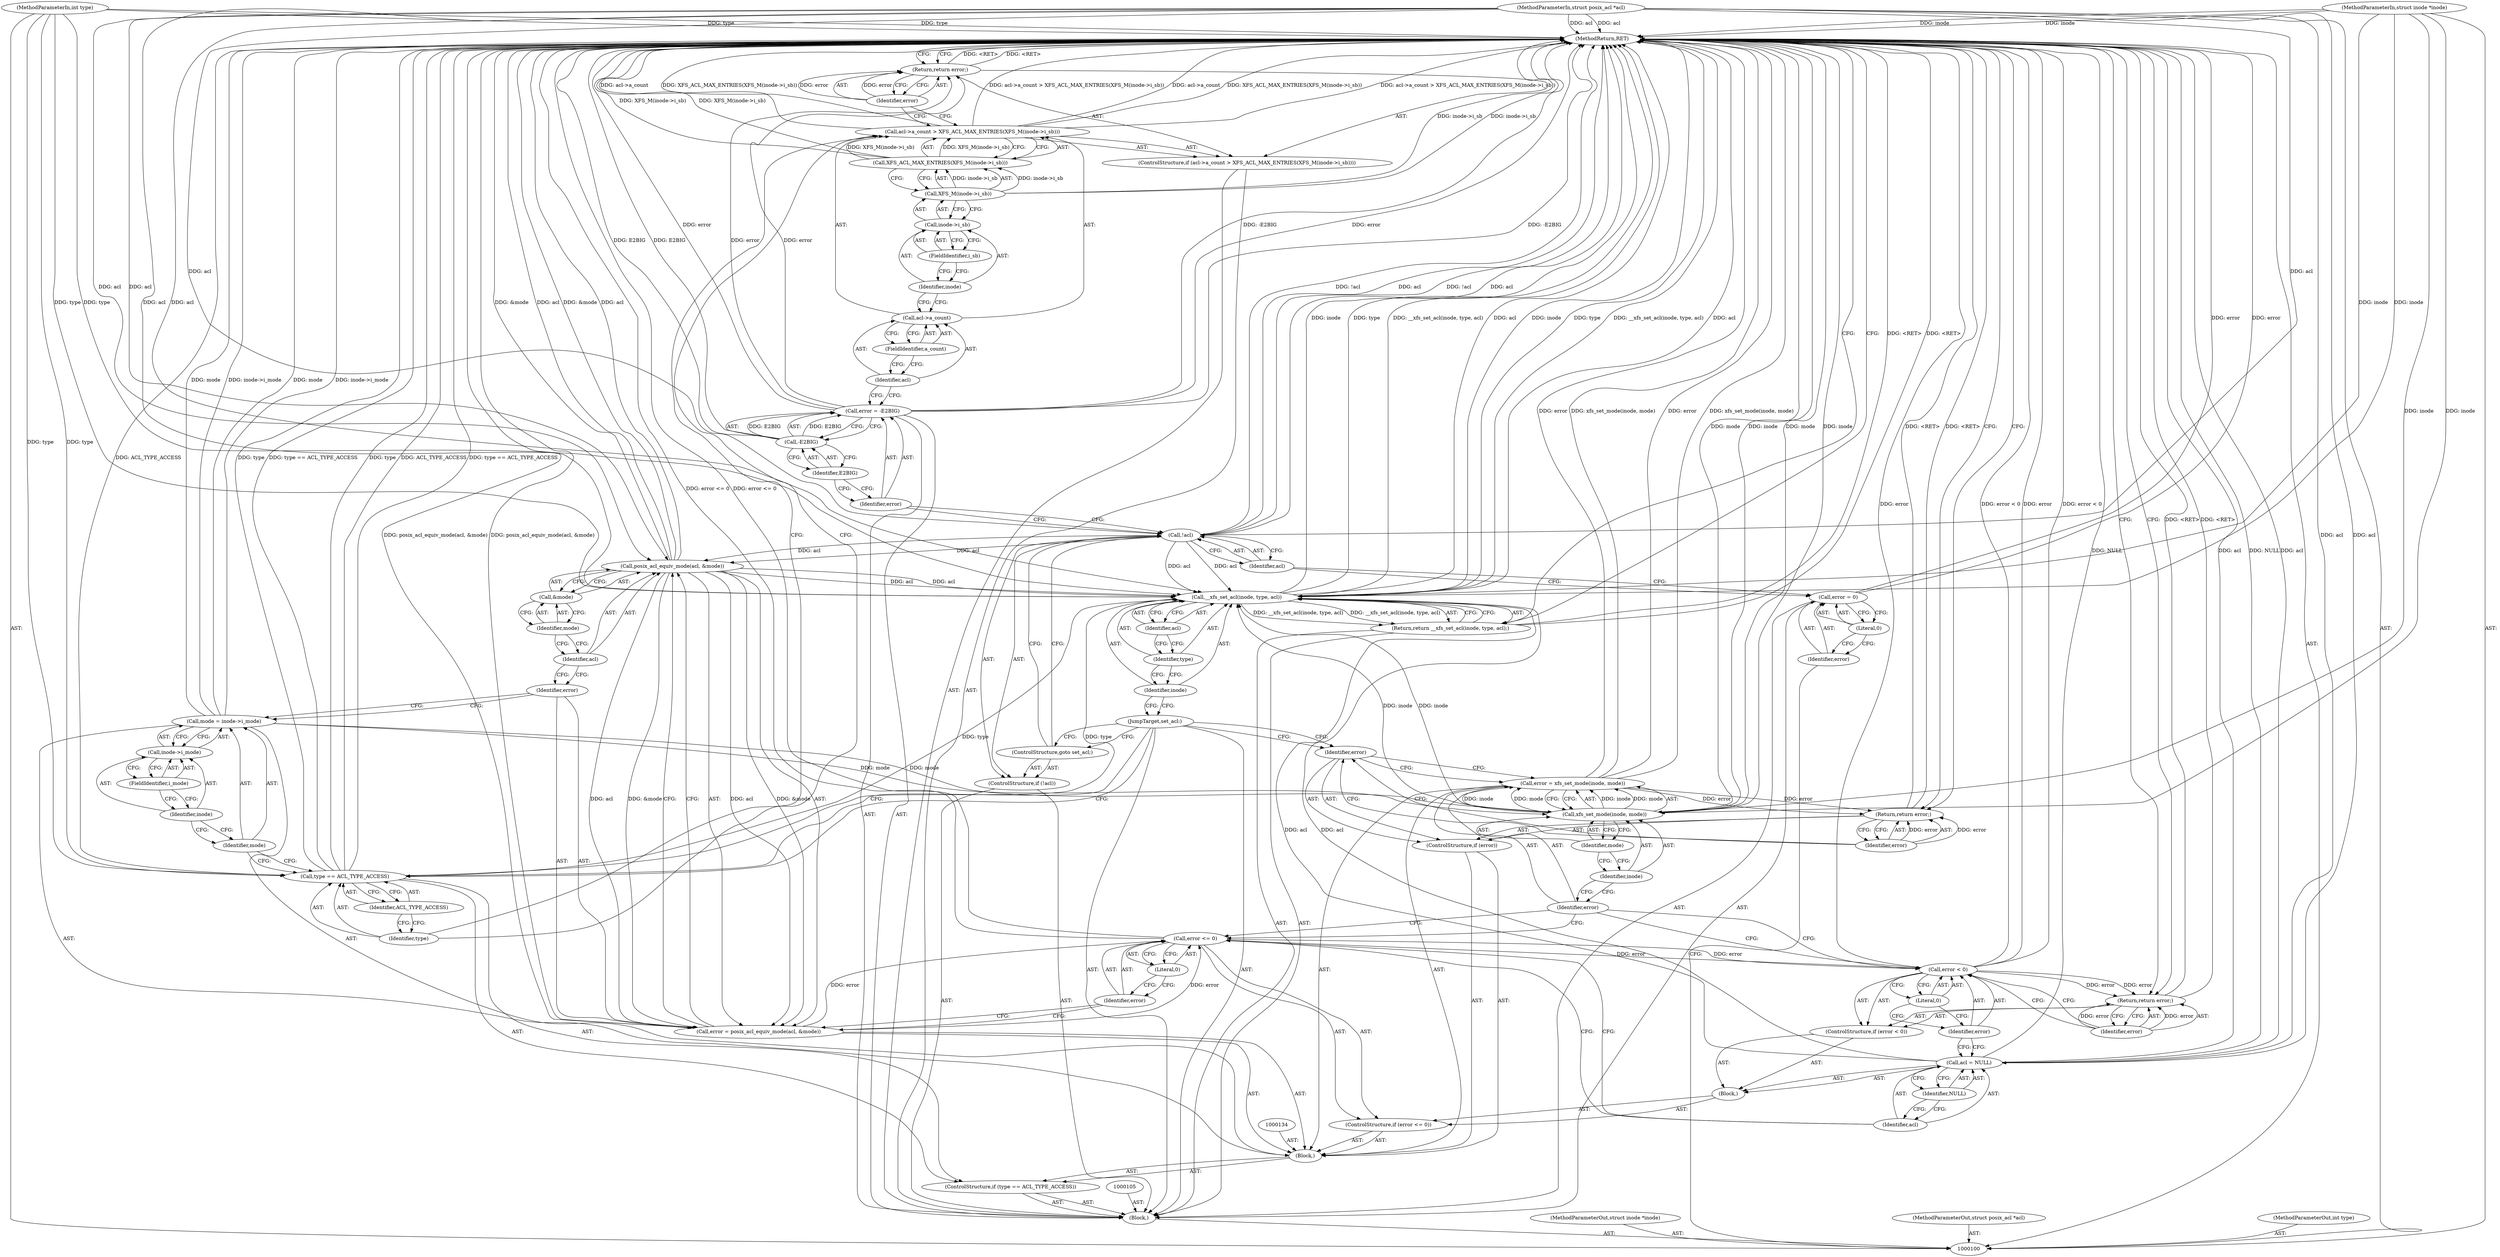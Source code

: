 digraph "1_linux_073931017b49d9458aa351605b43a7e34598caef_12" {
"1000175" [label="(MethodReturn,RET)"];
"1000101" [label="(MethodParameterIn,struct inode *inode)"];
"1000249" [label="(MethodParameterOut,struct inode *inode)"];
"1000102" [label="(MethodParameterIn,struct posix_acl *acl)"];
"1000250" [label="(MethodParameterOut,struct posix_acl *acl)"];
"1000103" [label="(MethodParameterIn,int type)"];
"1000251" [label="(MethodParameterOut,int type)"];
"1000128" [label="(Identifier,error)"];
"1000127" [label="(Return,return error;)"];
"1000132" [label="(Identifier,ACL_TYPE_ACCESS)"];
"1000129" [label="(ControlStructure,if (type == ACL_TYPE_ACCESS))"];
"1000130" [label="(Call,type == ACL_TYPE_ACCESS)"];
"1000131" [label="(Identifier,type)"];
"1000135" [label="(Call,mode = inode->i_mode)"];
"1000136" [label="(Identifier,mode)"];
"1000137" [label="(Call,inode->i_mode)"];
"1000138" [label="(Identifier,inode)"];
"1000133" [label="(Block,)"];
"1000139" [label="(FieldIdentifier,i_mode)"];
"1000142" [label="(Call,posix_acl_equiv_mode(acl, &mode))"];
"1000140" [label="(Call,error = posix_acl_equiv_mode(acl, &mode))"];
"1000141" [label="(Identifier,error)"];
"1000143" [label="(Identifier,acl)"];
"1000144" [label="(Call,&mode)"];
"1000145" [label="(Identifier,mode)"];
"1000149" [label="(Literal,0)"];
"1000150" [label="(Block,)"];
"1000146" [label="(ControlStructure,if (error <= 0))"];
"1000147" [label="(Call,error <= 0)"];
"1000148" [label="(Identifier,error)"];
"1000151" [label="(Call,acl = NULL)"];
"1000152" [label="(Identifier,acl)"];
"1000153" [label="(Identifier,NULL)"];
"1000157" [label="(Literal,0)"];
"1000154" [label="(ControlStructure,if (error < 0))"];
"1000155" [label="(Call,error < 0)"];
"1000156" [label="(Identifier,error)"];
"1000159" [label="(Identifier,error)"];
"1000158" [label="(Return,return error;)"];
"1000104" [label="(Block,)"];
"1000162" [label="(Call,xfs_set_mode(inode, mode))"];
"1000163" [label="(Identifier,inode)"];
"1000160" [label="(Call,error = xfs_set_mode(inode, mode))"];
"1000161" [label="(Identifier,error)"];
"1000164" [label="(Identifier,mode)"];
"1000165" [label="(ControlStructure,if (error))"];
"1000166" [label="(Identifier,error)"];
"1000168" [label="(Identifier,error)"];
"1000167" [label="(Return,return error;)"];
"1000169" [label="(JumpTarget,set_acl:)"];
"1000170" [label="(Return,return __xfs_set_acl(inode, type, acl);)"];
"1000172" [label="(Identifier,inode)"];
"1000173" [label="(Identifier,type)"];
"1000174" [label="(Identifier,acl)"];
"1000171" [label="(Call,__xfs_set_acl(inode, type, acl))"];
"1000108" [label="(Literal,0)"];
"1000106" [label="(Call,error = 0)"];
"1000107" [label="(Identifier,error)"];
"1000109" [label="(ControlStructure,if (!acl))"];
"1000110" [label="(Call,!acl)"];
"1000111" [label="(Identifier,acl)"];
"1000112" [label="(ControlStructure,goto set_acl;)"];
"1000113" [label="(Call,error = -E2BIG)"];
"1000114" [label="(Identifier,error)"];
"1000116" [label="(Identifier,E2BIG)"];
"1000115" [label="(Call,-E2BIG)"];
"1000117" [label="(ControlStructure,if (acl->a_count > XFS_ACL_MAX_ENTRIES(XFS_M(inode->i_sb))))"];
"1000121" [label="(FieldIdentifier,a_count)"];
"1000122" [label="(Call,XFS_ACL_MAX_ENTRIES(XFS_M(inode->i_sb)))"];
"1000123" [label="(Call,XFS_M(inode->i_sb))"];
"1000124" [label="(Call,inode->i_sb)"];
"1000125" [label="(Identifier,inode)"];
"1000118" [label="(Call,acl->a_count > XFS_ACL_MAX_ENTRIES(XFS_M(inode->i_sb)))"];
"1000119" [label="(Call,acl->a_count)"];
"1000120" [label="(Identifier,acl)"];
"1000126" [label="(FieldIdentifier,i_sb)"];
"1000175" -> "1000100"  [label="AST: "];
"1000175" -> "1000127"  [label="CFG: "];
"1000175" -> "1000158"  [label="CFG: "];
"1000175" -> "1000167"  [label="CFG: "];
"1000175" -> "1000170"  [label="CFG: "];
"1000127" -> "1000175"  [label="DDG: <RET>"];
"1000158" -> "1000175"  [label="DDG: <RET>"];
"1000170" -> "1000175"  [label="DDG: <RET>"];
"1000113" -> "1000175"  [label="DDG: -E2BIG"];
"1000113" -> "1000175"  [label="DDG: error"];
"1000151" -> "1000175"  [label="DDG: NULL"];
"1000151" -> "1000175"  [label="DDG: acl"];
"1000118" -> "1000175"  [label="DDG: acl->a_count > XFS_ACL_MAX_ENTRIES(XFS_M(inode->i_sb))"];
"1000118" -> "1000175"  [label="DDG: acl->a_count"];
"1000118" -> "1000175"  [label="DDG: XFS_ACL_MAX_ENTRIES(XFS_M(inode->i_sb))"];
"1000102" -> "1000175"  [label="DDG: acl"];
"1000155" -> "1000175"  [label="DDG: error"];
"1000155" -> "1000175"  [label="DDG: error < 0"];
"1000130" -> "1000175"  [label="DDG: type == ACL_TYPE_ACCESS"];
"1000130" -> "1000175"  [label="DDG: ACL_TYPE_ACCESS"];
"1000130" -> "1000175"  [label="DDG: type"];
"1000162" -> "1000175"  [label="DDG: mode"];
"1000162" -> "1000175"  [label="DDG: inode"];
"1000171" -> "1000175"  [label="DDG: inode"];
"1000171" -> "1000175"  [label="DDG: type"];
"1000171" -> "1000175"  [label="DDG: __xfs_set_acl(inode, type, acl)"];
"1000171" -> "1000175"  [label="DDG: acl"];
"1000140" -> "1000175"  [label="DDG: posix_acl_equiv_mode(acl, &mode)"];
"1000106" -> "1000175"  [label="DDG: error"];
"1000122" -> "1000175"  [label="DDG: XFS_M(inode->i_sb)"];
"1000103" -> "1000175"  [label="DDG: type"];
"1000142" -> "1000175"  [label="DDG: &mode"];
"1000142" -> "1000175"  [label="DDG: acl"];
"1000101" -> "1000175"  [label="DDG: inode"];
"1000110" -> "1000175"  [label="DDG: !acl"];
"1000110" -> "1000175"  [label="DDG: acl"];
"1000135" -> "1000175"  [label="DDG: mode"];
"1000135" -> "1000175"  [label="DDG: inode->i_mode"];
"1000160" -> "1000175"  [label="DDG: xfs_set_mode(inode, mode)"];
"1000160" -> "1000175"  [label="DDG: error"];
"1000147" -> "1000175"  [label="DDG: error <= 0"];
"1000115" -> "1000175"  [label="DDG: E2BIG"];
"1000123" -> "1000175"  [label="DDG: inode->i_sb"];
"1000167" -> "1000175"  [label="DDG: <RET>"];
"1000101" -> "1000100"  [label="AST: "];
"1000101" -> "1000175"  [label="DDG: inode"];
"1000101" -> "1000162"  [label="DDG: inode"];
"1000101" -> "1000171"  [label="DDG: inode"];
"1000249" -> "1000100"  [label="AST: "];
"1000102" -> "1000100"  [label="AST: "];
"1000102" -> "1000175"  [label="DDG: acl"];
"1000102" -> "1000110"  [label="DDG: acl"];
"1000102" -> "1000142"  [label="DDG: acl"];
"1000102" -> "1000151"  [label="DDG: acl"];
"1000102" -> "1000171"  [label="DDG: acl"];
"1000250" -> "1000100"  [label="AST: "];
"1000103" -> "1000100"  [label="AST: "];
"1000103" -> "1000175"  [label="DDG: type"];
"1000103" -> "1000130"  [label="DDG: type"];
"1000103" -> "1000171"  [label="DDG: type"];
"1000251" -> "1000100"  [label="AST: "];
"1000128" -> "1000127"  [label="AST: "];
"1000128" -> "1000118"  [label="CFG: "];
"1000127" -> "1000128"  [label="CFG: "];
"1000128" -> "1000127"  [label="DDG: error"];
"1000127" -> "1000117"  [label="AST: "];
"1000127" -> "1000128"  [label="CFG: "];
"1000128" -> "1000127"  [label="AST: "];
"1000175" -> "1000127"  [label="CFG: "];
"1000127" -> "1000175"  [label="DDG: <RET>"];
"1000128" -> "1000127"  [label="DDG: error"];
"1000113" -> "1000127"  [label="DDG: error"];
"1000132" -> "1000130"  [label="AST: "];
"1000132" -> "1000131"  [label="CFG: "];
"1000130" -> "1000132"  [label="CFG: "];
"1000129" -> "1000104"  [label="AST: "];
"1000130" -> "1000129"  [label="AST: "];
"1000133" -> "1000129"  [label="AST: "];
"1000130" -> "1000129"  [label="AST: "];
"1000130" -> "1000132"  [label="CFG: "];
"1000131" -> "1000130"  [label="AST: "];
"1000132" -> "1000130"  [label="AST: "];
"1000136" -> "1000130"  [label="CFG: "];
"1000169" -> "1000130"  [label="CFG: "];
"1000130" -> "1000175"  [label="DDG: type == ACL_TYPE_ACCESS"];
"1000130" -> "1000175"  [label="DDG: ACL_TYPE_ACCESS"];
"1000130" -> "1000175"  [label="DDG: type"];
"1000103" -> "1000130"  [label="DDG: type"];
"1000130" -> "1000171"  [label="DDG: type"];
"1000131" -> "1000130"  [label="AST: "];
"1000131" -> "1000118"  [label="CFG: "];
"1000132" -> "1000131"  [label="CFG: "];
"1000135" -> "1000133"  [label="AST: "];
"1000135" -> "1000137"  [label="CFG: "];
"1000136" -> "1000135"  [label="AST: "];
"1000137" -> "1000135"  [label="AST: "];
"1000141" -> "1000135"  [label="CFG: "];
"1000135" -> "1000175"  [label="DDG: mode"];
"1000135" -> "1000175"  [label="DDG: inode->i_mode"];
"1000135" -> "1000162"  [label="DDG: mode"];
"1000136" -> "1000135"  [label="AST: "];
"1000136" -> "1000130"  [label="CFG: "];
"1000138" -> "1000136"  [label="CFG: "];
"1000137" -> "1000135"  [label="AST: "];
"1000137" -> "1000139"  [label="CFG: "];
"1000138" -> "1000137"  [label="AST: "];
"1000139" -> "1000137"  [label="AST: "];
"1000135" -> "1000137"  [label="CFG: "];
"1000138" -> "1000137"  [label="AST: "];
"1000138" -> "1000136"  [label="CFG: "];
"1000139" -> "1000138"  [label="CFG: "];
"1000133" -> "1000129"  [label="AST: "];
"1000134" -> "1000133"  [label="AST: "];
"1000135" -> "1000133"  [label="AST: "];
"1000140" -> "1000133"  [label="AST: "];
"1000146" -> "1000133"  [label="AST: "];
"1000160" -> "1000133"  [label="AST: "];
"1000165" -> "1000133"  [label="AST: "];
"1000139" -> "1000137"  [label="AST: "];
"1000139" -> "1000138"  [label="CFG: "];
"1000137" -> "1000139"  [label="CFG: "];
"1000142" -> "1000140"  [label="AST: "];
"1000142" -> "1000144"  [label="CFG: "];
"1000143" -> "1000142"  [label="AST: "];
"1000144" -> "1000142"  [label="AST: "];
"1000140" -> "1000142"  [label="CFG: "];
"1000142" -> "1000175"  [label="DDG: &mode"];
"1000142" -> "1000175"  [label="DDG: acl"];
"1000142" -> "1000140"  [label="DDG: acl"];
"1000142" -> "1000140"  [label="DDG: &mode"];
"1000110" -> "1000142"  [label="DDG: acl"];
"1000102" -> "1000142"  [label="DDG: acl"];
"1000142" -> "1000171"  [label="DDG: acl"];
"1000140" -> "1000133"  [label="AST: "];
"1000140" -> "1000142"  [label="CFG: "];
"1000141" -> "1000140"  [label="AST: "];
"1000142" -> "1000140"  [label="AST: "];
"1000148" -> "1000140"  [label="CFG: "];
"1000140" -> "1000175"  [label="DDG: posix_acl_equiv_mode(acl, &mode)"];
"1000142" -> "1000140"  [label="DDG: acl"];
"1000142" -> "1000140"  [label="DDG: &mode"];
"1000140" -> "1000147"  [label="DDG: error"];
"1000141" -> "1000140"  [label="AST: "];
"1000141" -> "1000135"  [label="CFG: "];
"1000143" -> "1000141"  [label="CFG: "];
"1000143" -> "1000142"  [label="AST: "];
"1000143" -> "1000141"  [label="CFG: "];
"1000145" -> "1000143"  [label="CFG: "];
"1000144" -> "1000142"  [label="AST: "];
"1000144" -> "1000145"  [label="CFG: "];
"1000145" -> "1000144"  [label="AST: "];
"1000142" -> "1000144"  [label="CFG: "];
"1000145" -> "1000144"  [label="AST: "];
"1000145" -> "1000143"  [label="CFG: "];
"1000144" -> "1000145"  [label="CFG: "];
"1000149" -> "1000147"  [label="AST: "];
"1000149" -> "1000148"  [label="CFG: "];
"1000147" -> "1000149"  [label="CFG: "];
"1000150" -> "1000146"  [label="AST: "];
"1000151" -> "1000150"  [label="AST: "];
"1000154" -> "1000150"  [label="AST: "];
"1000146" -> "1000133"  [label="AST: "];
"1000147" -> "1000146"  [label="AST: "];
"1000150" -> "1000146"  [label="AST: "];
"1000147" -> "1000146"  [label="AST: "];
"1000147" -> "1000149"  [label="CFG: "];
"1000148" -> "1000147"  [label="AST: "];
"1000149" -> "1000147"  [label="AST: "];
"1000152" -> "1000147"  [label="CFG: "];
"1000161" -> "1000147"  [label="CFG: "];
"1000147" -> "1000175"  [label="DDG: error <= 0"];
"1000140" -> "1000147"  [label="DDG: error"];
"1000147" -> "1000155"  [label="DDG: error"];
"1000148" -> "1000147"  [label="AST: "];
"1000148" -> "1000140"  [label="CFG: "];
"1000149" -> "1000148"  [label="CFG: "];
"1000151" -> "1000150"  [label="AST: "];
"1000151" -> "1000153"  [label="CFG: "];
"1000152" -> "1000151"  [label="AST: "];
"1000153" -> "1000151"  [label="AST: "];
"1000156" -> "1000151"  [label="CFG: "];
"1000151" -> "1000175"  [label="DDG: NULL"];
"1000151" -> "1000175"  [label="DDG: acl"];
"1000102" -> "1000151"  [label="DDG: acl"];
"1000151" -> "1000171"  [label="DDG: acl"];
"1000152" -> "1000151"  [label="AST: "];
"1000152" -> "1000147"  [label="CFG: "];
"1000153" -> "1000152"  [label="CFG: "];
"1000153" -> "1000151"  [label="AST: "];
"1000153" -> "1000152"  [label="CFG: "];
"1000151" -> "1000153"  [label="CFG: "];
"1000157" -> "1000155"  [label="AST: "];
"1000157" -> "1000156"  [label="CFG: "];
"1000155" -> "1000157"  [label="CFG: "];
"1000154" -> "1000150"  [label="AST: "];
"1000155" -> "1000154"  [label="AST: "];
"1000158" -> "1000154"  [label="AST: "];
"1000155" -> "1000154"  [label="AST: "];
"1000155" -> "1000157"  [label="CFG: "];
"1000156" -> "1000155"  [label="AST: "];
"1000157" -> "1000155"  [label="AST: "];
"1000159" -> "1000155"  [label="CFG: "];
"1000161" -> "1000155"  [label="CFG: "];
"1000155" -> "1000175"  [label="DDG: error"];
"1000155" -> "1000175"  [label="DDG: error < 0"];
"1000147" -> "1000155"  [label="DDG: error"];
"1000155" -> "1000158"  [label="DDG: error"];
"1000156" -> "1000155"  [label="AST: "];
"1000156" -> "1000151"  [label="CFG: "];
"1000157" -> "1000156"  [label="CFG: "];
"1000159" -> "1000158"  [label="AST: "];
"1000159" -> "1000155"  [label="CFG: "];
"1000158" -> "1000159"  [label="CFG: "];
"1000159" -> "1000158"  [label="DDG: error"];
"1000158" -> "1000154"  [label="AST: "];
"1000158" -> "1000159"  [label="CFG: "];
"1000159" -> "1000158"  [label="AST: "];
"1000175" -> "1000158"  [label="CFG: "];
"1000158" -> "1000175"  [label="DDG: <RET>"];
"1000159" -> "1000158"  [label="DDG: error"];
"1000155" -> "1000158"  [label="DDG: error"];
"1000104" -> "1000100"  [label="AST: "];
"1000105" -> "1000104"  [label="AST: "];
"1000106" -> "1000104"  [label="AST: "];
"1000109" -> "1000104"  [label="AST: "];
"1000113" -> "1000104"  [label="AST: "];
"1000117" -> "1000104"  [label="AST: "];
"1000129" -> "1000104"  [label="AST: "];
"1000169" -> "1000104"  [label="AST: "];
"1000170" -> "1000104"  [label="AST: "];
"1000162" -> "1000160"  [label="AST: "];
"1000162" -> "1000164"  [label="CFG: "];
"1000163" -> "1000162"  [label="AST: "];
"1000164" -> "1000162"  [label="AST: "];
"1000160" -> "1000162"  [label="CFG: "];
"1000162" -> "1000175"  [label="DDG: mode"];
"1000162" -> "1000175"  [label="DDG: inode"];
"1000162" -> "1000160"  [label="DDG: inode"];
"1000162" -> "1000160"  [label="DDG: mode"];
"1000101" -> "1000162"  [label="DDG: inode"];
"1000135" -> "1000162"  [label="DDG: mode"];
"1000162" -> "1000171"  [label="DDG: inode"];
"1000163" -> "1000162"  [label="AST: "];
"1000163" -> "1000161"  [label="CFG: "];
"1000164" -> "1000163"  [label="CFG: "];
"1000160" -> "1000133"  [label="AST: "];
"1000160" -> "1000162"  [label="CFG: "];
"1000161" -> "1000160"  [label="AST: "];
"1000162" -> "1000160"  [label="AST: "];
"1000166" -> "1000160"  [label="CFG: "];
"1000160" -> "1000175"  [label="DDG: xfs_set_mode(inode, mode)"];
"1000160" -> "1000175"  [label="DDG: error"];
"1000162" -> "1000160"  [label="DDG: inode"];
"1000162" -> "1000160"  [label="DDG: mode"];
"1000160" -> "1000167"  [label="DDG: error"];
"1000161" -> "1000160"  [label="AST: "];
"1000161" -> "1000155"  [label="CFG: "];
"1000161" -> "1000147"  [label="CFG: "];
"1000163" -> "1000161"  [label="CFG: "];
"1000164" -> "1000162"  [label="AST: "];
"1000164" -> "1000163"  [label="CFG: "];
"1000162" -> "1000164"  [label="CFG: "];
"1000165" -> "1000133"  [label="AST: "];
"1000166" -> "1000165"  [label="AST: "];
"1000167" -> "1000165"  [label="AST: "];
"1000166" -> "1000165"  [label="AST: "];
"1000166" -> "1000160"  [label="CFG: "];
"1000168" -> "1000166"  [label="CFG: "];
"1000169" -> "1000166"  [label="CFG: "];
"1000168" -> "1000167"  [label="AST: "];
"1000168" -> "1000166"  [label="CFG: "];
"1000167" -> "1000168"  [label="CFG: "];
"1000168" -> "1000167"  [label="DDG: error"];
"1000167" -> "1000165"  [label="AST: "];
"1000167" -> "1000168"  [label="CFG: "];
"1000168" -> "1000167"  [label="AST: "];
"1000175" -> "1000167"  [label="CFG: "];
"1000167" -> "1000175"  [label="DDG: <RET>"];
"1000168" -> "1000167"  [label="DDG: error"];
"1000160" -> "1000167"  [label="DDG: error"];
"1000169" -> "1000104"  [label="AST: "];
"1000169" -> "1000166"  [label="CFG: "];
"1000169" -> "1000130"  [label="CFG: "];
"1000169" -> "1000112"  [label="CFG: "];
"1000172" -> "1000169"  [label="CFG: "];
"1000170" -> "1000104"  [label="AST: "];
"1000170" -> "1000171"  [label="CFG: "];
"1000171" -> "1000170"  [label="AST: "];
"1000175" -> "1000170"  [label="CFG: "];
"1000170" -> "1000175"  [label="DDG: <RET>"];
"1000171" -> "1000170"  [label="DDG: __xfs_set_acl(inode, type, acl)"];
"1000172" -> "1000171"  [label="AST: "];
"1000172" -> "1000169"  [label="CFG: "];
"1000173" -> "1000172"  [label="CFG: "];
"1000173" -> "1000171"  [label="AST: "];
"1000173" -> "1000172"  [label="CFG: "];
"1000174" -> "1000173"  [label="CFG: "];
"1000174" -> "1000171"  [label="AST: "];
"1000174" -> "1000173"  [label="CFG: "];
"1000171" -> "1000174"  [label="CFG: "];
"1000171" -> "1000170"  [label="AST: "];
"1000171" -> "1000174"  [label="CFG: "];
"1000172" -> "1000171"  [label="AST: "];
"1000173" -> "1000171"  [label="AST: "];
"1000174" -> "1000171"  [label="AST: "];
"1000170" -> "1000171"  [label="CFG: "];
"1000171" -> "1000175"  [label="DDG: inode"];
"1000171" -> "1000175"  [label="DDG: type"];
"1000171" -> "1000175"  [label="DDG: __xfs_set_acl(inode, type, acl)"];
"1000171" -> "1000175"  [label="DDG: acl"];
"1000171" -> "1000170"  [label="DDG: __xfs_set_acl(inode, type, acl)"];
"1000162" -> "1000171"  [label="DDG: inode"];
"1000101" -> "1000171"  [label="DDG: inode"];
"1000130" -> "1000171"  [label="DDG: type"];
"1000103" -> "1000171"  [label="DDG: type"];
"1000151" -> "1000171"  [label="DDG: acl"];
"1000142" -> "1000171"  [label="DDG: acl"];
"1000110" -> "1000171"  [label="DDG: acl"];
"1000102" -> "1000171"  [label="DDG: acl"];
"1000108" -> "1000106"  [label="AST: "];
"1000108" -> "1000107"  [label="CFG: "];
"1000106" -> "1000108"  [label="CFG: "];
"1000106" -> "1000104"  [label="AST: "];
"1000106" -> "1000108"  [label="CFG: "];
"1000107" -> "1000106"  [label="AST: "];
"1000108" -> "1000106"  [label="AST: "];
"1000111" -> "1000106"  [label="CFG: "];
"1000106" -> "1000175"  [label="DDG: error"];
"1000107" -> "1000106"  [label="AST: "];
"1000107" -> "1000100"  [label="CFG: "];
"1000108" -> "1000107"  [label="CFG: "];
"1000109" -> "1000104"  [label="AST: "];
"1000110" -> "1000109"  [label="AST: "];
"1000112" -> "1000109"  [label="AST: "];
"1000110" -> "1000109"  [label="AST: "];
"1000110" -> "1000111"  [label="CFG: "];
"1000111" -> "1000110"  [label="AST: "];
"1000112" -> "1000110"  [label="CFG: "];
"1000114" -> "1000110"  [label="CFG: "];
"1000110" -> "1000175"  [label="DDG: !acl"];
"1000110" -> "1000175"  [label="DDG: acl"];
"1000102" -> "1000110"  [label="DDG: acl"];
"1000110" -> "1000142"  [label="DDG: acl"];
"1000110" -> "1000171"  [label="DDG: acl"];
"1000111" -> "1000110"  [label="AST: "];
"1000111" -> "1000106"  [label="CFG: "];
"1000110" -> "1000111"  [label="CFG: "];
"1000112" -> "1000109"  [label="AST: "];
"1000112" -> "1000110"  [label="CFG: "];
"1000169" -> "1000112"  [label="CFG: "];
"1000113" -> "1000104"  [label="AST: "];
"1000113" -> "1000115"  [label="CFG: "];
"1000114" -> "1000113"  [label="AST: "];
"1000115" -> "1000113"  [label="AST: "];
"1000120" -> "1000113"  [label="CFG: "];
"1000113" -> "1000175"  [label="DDG: -E2BIG"];
"1000113" -> "1000175"  [label="DDG: error"];
"1000115" -> "1000113"  [label="DDG: E2BIG"];
"1000113" -> "1000127"  [label="DDG: error"];
"1000114" -> "1000113"  [label="AST: "];
"1000114" -> "1000110"  [label="CFG: "];
"1000116" -> "1000114"  [label="CFG: "];
"1000116" -> "1000115"  [label="AST: "];
"1000116" -> "1000114"  [label="CFG: "];
"1000115" -> "1000116"  [label="CFG: "];
"1000115" -> "1000113"  [label="AST: "];
"1000115" -> "1000116"  [label="CFG: "];
"1000116" -> "1000115"  [label="AST: "];
"1000113" -> "1000115"  [label="CFG: "];
"1000115" -> "1000175"  [label="DDG: E2BIG"];
"1000115" -> "1000113"  [label="DDG: E2BIG"];
"1000117" -> "1000104"  [label="AST: "];
"1000118" -> "1000117"  [label="AST: "];
"1000127" -> "1000117"  [label="AST: "];
"1000121" -> "1000119"  [label="AST: "];
"1000121" -> "1000120"  [label="CFG: "];
"1000119" -> "1000121"  [label="CFG: "];
"1000122" -> "1000118"  [label="AST: "];
"1000122" -> "1000123"  [label="CFG: "];
"1000123" -> "1000122"  [label="AST: "];
"1000118" -> "1000122"  [label="CFG: "];
"1000122" -> "1000175"  [label="DDG: XFS_M(inode->i_sb)"];
"1000122" -> "1000118"  [label="DDG: XFS_M(inode->i_sb)"];
"1000123" -> "1000122"  [label="DDG: inode->i_sb"];
"1000123" -> "1000122"  [label="AST: "];
"1000123" -> "1000124"  [label="CFG: "];
"1000124" -> "1000123"  [label="AST: "];
"1000122" -> "1000123"  [label="CFG: "];
"1000123" -> "1000175"  [label="DDG: inode->i_sb"];
"1000123" -> "1000122"  [label="DDG: inode->i_sb"];
"1000124" -> "1000123"  [label="AST: "];
"1000124" -> "1000126"  [label="CFG: "];
"1000125" -> "1000124"  [label="AST: "];
"1000126" -> "1000124"  [label="AST: "];
"1000123" -> "1000124"  [label="CFG: "];
"1000125" -> "1000124"  [label="AST: "];
"1000125" -> "1000119"  [label="CFG: "];
"1000126" -> "1000125"  [label="CFG: "];
"1000118" -> "1000117"  [label="AST: "];
"1000118" -> "1000122"  [label="CFG: "];
"1000119" -> "1000118"  [label="AST: "];
"1000122" -> "1000118"  [label="AST: "];
"1000128" -> "1000118"  [label="CFG: "];
"1000131" -> "1000118"  [label="CFG: "];
"1000118" -> "1000175"  [label="DDG: acl->a_count > XFS_ACL_MAX_ENTRIES(XFS_M(inode->i_sb))"];
"1000118" -> "1000175"  [label="DDG: acl->a_count"];
"1000118" -> "1000175"  [label="DDG: XFS_ACL_MAX_ENTRIES(XFS_M(inode->i_sb))"];
"1000122" -> "1000118"  [label="DDG: XFS_M(inode->i_sb)"];
"1000119" -> "1000118"  [label="AST: "];
"1000119" -> "1000121"  [label="CFG: "];
"1000120" -> "1000119"  [label="AST: "];
"1000121" -> "1000119"  [label="AST: "];
"1000125" -> "1000119"  [label="CFG: "];
"1000120" -> "1000119"  [label="AST: "];
"1000120" -> "1000113"  [label="CFG: "];
"1000121" -> "1000120"  [label="CFG: "];
"1000126" -> "1000124"  [label="AST: "];
"1000126" -> "1000125"  [label="CFG: "];
"1000124" -> "1000126"  [label="CFG: "];
}
